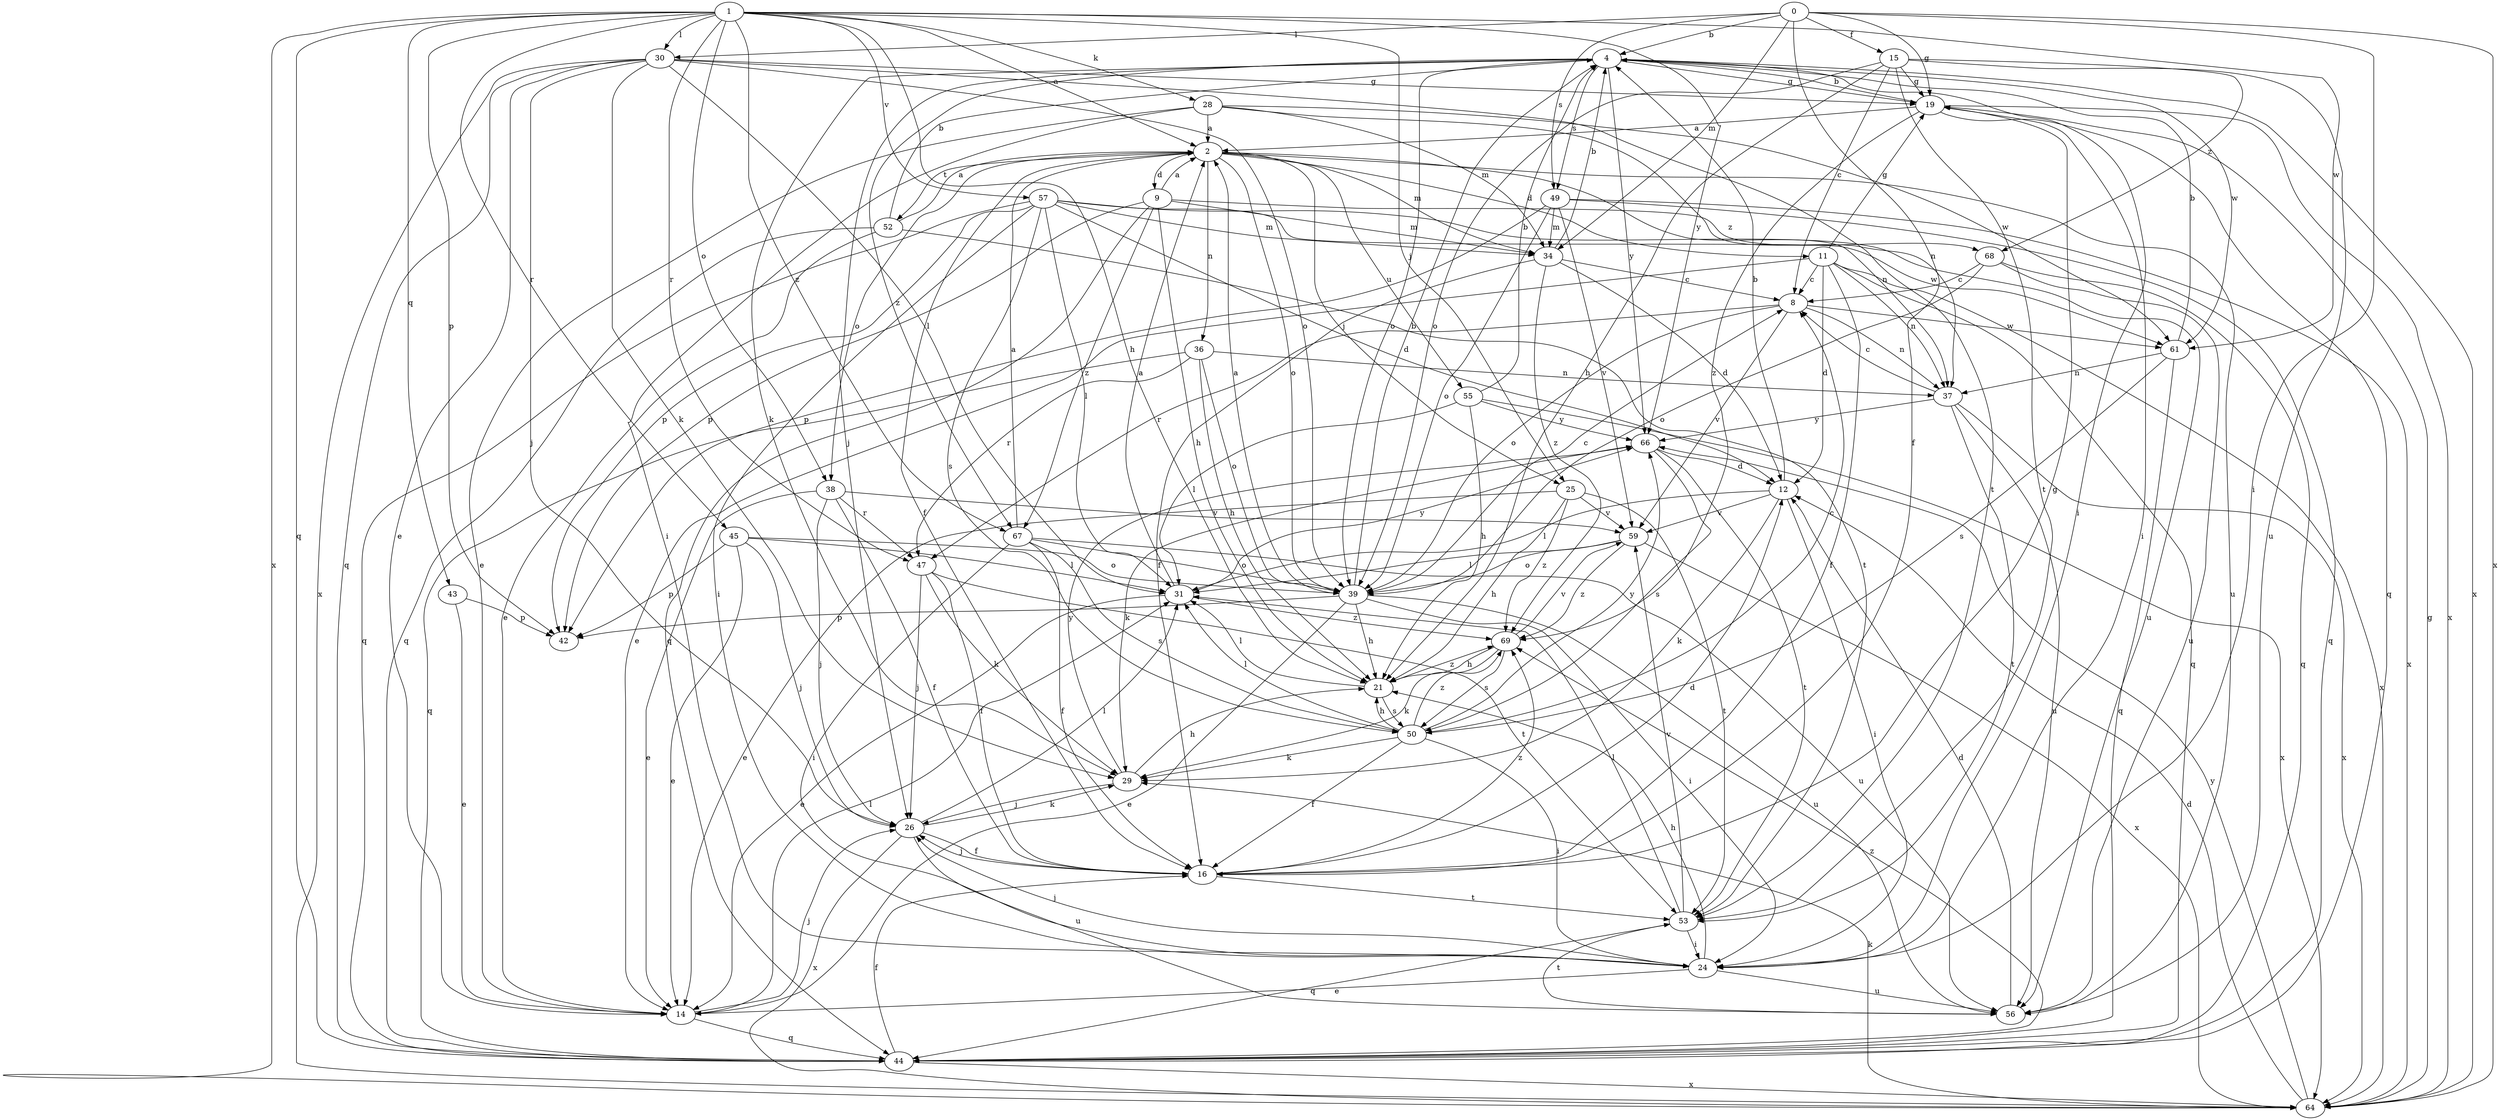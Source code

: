 strict digraph  {
0;
1;
2;
4;
8;
9;
11;
12;
14;
15;
16;
19;
21;
24;
25;
26;
28;
29;
30;
31;
34;
36;
37;
38;
39;
42;
43;
44;
45;
47;
49;
50;
52;
53;
55;
56;
57;
59;
61;
64;
66;
67;
68;
69;
0 -> 4  [label=b];
0 -> 15  [label=f];
0 -> 16  [label=f];
0 -> 19  [label=g];
0 -> 24  [label=i];
0 -> 30  [label=l];
0 -> 34  [label=m];
0 -> 49  [label=s];
0 -> 64  [label=x];
1 -> 2  [label=a];
1 -> 21  [label=h];
1 -> 25  [label=j];
1 -> 28  [label=k];
1 -> 30  [label=l];
1 -> 38  [label=o];
1 -> 42  [label=p];
1 -> 43  [label=q];
1 -> 44  [label=q];
1 -> 45  [label=r];
1 -> 47  [label=r];
1 -> 57  [label=v];
1 -> 61  [label=w];
1 -> 64  [label=x];
1 -> 66  [label=y];
1 -> 67  [label=z];
2 -> 9  [label=d];
2 -> 11  [label=d];
2 -> 16  [label=f];
2 -> 25  [label=j];
2 -> 34  [label=m];
2 -> 36  [label=n];
2 -> 37  [label=n];
2 -> 38  [label=o];
2 -> 39  [label=o];
2 -> 52  [label=t];
2 -> 55  [label=u];
2 -> 56  [label=u];
4 -> 19  [label=g];
4 -> 24  [label=i];
4 -> 26  [label=j];
4 -> 29  [label=k];
4 -> 39  [label=o];
4 -> 49  [label=s];
4 -> 61  [label=w];
4 -> 64  [label=x];
4 -> 66  [label=y];
4 -> 67  [label=z];
8 -> 37  [label=n];
8 -> 39  [label=o];
8 -> 47  [label=r];
8 -> 59  [label=v];
8 -> 61  [label=w];
9 -> 2  [label=a];
9 -> 21  [label=h];
9 -> 34  [label=m];
9 -> 42  [label=p];
9 -> 44  [label=q];
9 -> 67  [label=z];
9 -> 68  [label=z];
11 -> 8  [label=c];
11 -> 12  [label=d];
11 -> 14  [label=e];
11 -> 16  [label=f];
11 -> 19  [label=g];
11 -> 37  [label=n];
11 -> 44  [label=q];
11 -> 64  [label=x];
12 -> 4  [label=b];
12 -> 24  [label=i];
12 -> 29  [label=k];
12 -> 31  [label=l];
12 -> 59  [label=v];
14 -> 26  [label=j];
14 -> 31  [label=l];
14 -> 44  [label=q];
15 -> 8  [label=c];
15 -> 19  [label=g];
15 -> 21  [label=h];
15 -> 39  [label=o];
15 -> 53  [label=t];
15 -> 56  [label=u];
15 -> 68  [label=z];
16 -> 12  [label=d];
16 -> 19  [label=g];
16 -> 26  [label=j];
16 -> 53  [label=t];
16 -> 69  [label=z];
19 -> 2  [label=a];
19 -> 4  [label=b];
19 -> 24  [label=i];
19 -> 44  [label=q];
19 -> 64  [label=x];
19 -> 69  [label=z];
21 -> 31  [label=l];
21 -> 50  [label=s];
21 -> 69  [label=z];
24 -> 14  [label=e];
24 -> 21  [label=h];
24 -> 26  [label=j];
24 -> 56  [label=u];
25 -> 14  [label=e];
25 -> 21  [label=h];
25 -> 53  [label=t];
25 -> 59  [label=v];
25 -> 69  [label=z];
26 -> 16  [label=f];
26 -> 29  [label=k];
26 -> 31  [label=l];
26 -> 56  [label=u];
26 -> 64  [label=x];
28 -> 2  [label=a];
28 -> 14  [label=e];
28 -> 24  [label=i];
28 -> 34  [label=m];
28 -> 37  [label=n];
28 -> 61  [label=w];
29 -> 21  [label=h];
29 -> 26  [label=j];
29 -> 66  [label=y];
30 -> 14  [label=e];
30 -> 19  [label=g];
30 -> 26  [label=j];
30 -> 29  [label=k];
30 -> 31  [label=l];
30 -> 39  [label=o];
30 -> 44  [label=q];
30 -> 53  [label=t];
30 -> 64  [label=x];
31 -> 2  [label=a];
31 -> 14  [label=e];
31 -> 66  [label=y];
31 -> 69  [label=z];
34 -> 4  [label=b];
34 -> 8  [label=c];
34 -> 12  [label=d];
34 -> 16  [label=f];
34 -> 69  [label=z];
36 -> 21  [label=h];
36 -> 37  [label=n];
36 -> 39  [label=o];
36 -> 44  [label=q];
36 -> 47  [label=r];
37 -> 8  [label=c];
37 -> 53  [label=t];
37 -> 56  [label=u];
37 -> 64  [label=x];
37 -> 66  [label=y];
38 -> 14  [label=e];
38 -> 16  [label=f];
38 -> 26  [label=j];
38 -> 47  [label=r];
38 -> 59  [label=v];
39 -> 2  [label=a];
39 -> 4  [label=b];
39 -> 8  [label=c];
39 -> 14  [label=e];
39 -> 21  [label=h];
39 -> 24  [label=i];
39 -> 42  [label=p];
39 -> 56  [label=u];
43 -> 14  [label=e];
43 -> 42  [label=p];
44 -> 16  [label=f];
44 -> 64  [label=x];
44 -> 69  [label=z];
45 -> 14  [label=e];
45 -> 26  [label=j];
45 -> 31  [label=l];
45 -> 39  [label=o];
45 -> 42  [label=p];
47 -> 16  [label=f];
47 -> 26  [label=j];
47 -> 29  [label=k];
47 -> 53  [label=t];
49 -> 34  [label=m];
49 -> 39  [label=o];
49 -> 42  [label=p];
49 -> 44  [label=q];
49 -> 59  [label=v];
49 -> 64  [label=x];
50 -> 8  [label=c];
50 -> 16  [label=f];
50 -> 21  [label=h];
50 -> 24  [label=i];
50 -> 29  [label=k];
50 -> 31  [label=l];
50 -> 66  [label=y];
50 -> 69  [label=z];
52 -> 2  [label=a];
52 -> 4  [label=b];
52 -> 14  [label=e];
52 -> 44  [label=q];
52 -> 53  [label=t];
53 -> 24  [label=i];
53 -> 31  [label=l];
53 -> 44  [label=q];
53 -> 59  [label=v];
55 -> 4  [label=b];
55 -> 21  [label=h];
55 -> 31  [label=l];
55 -> 64  [label=x];
55 -> 66  [label=y];
56 -> 12  [label=d];
56 -> 53  [label=t];
57 -> 12  [label=d];
57 -> 24  [label=i];
57 -> 31  [label=l];
57 -> 34  [label=m];
57 -> 42  [label=p];
57 -> 44  [label=q];
57 -> 50  [label=s];
57 -> 56  [label=u];
57 -> 61  [label=w];
59 -> 31  [label=l];
59 -> 39  [label=o];
59 -> 64  [label=x];
59 -> 69  [label=z];
61 -> 4  [label=b];
61 -> 37  [label=n];
61 -> 44  [label=q];
61 -> 50  [label=s];
64 -> 12  [label=d];
64 -> 19  [label=g];
64 -> 29  [label=k];
64 -> 66  [label=y];
66 -> 12  [label=d];
66 -> 29  [label=k];
66 -> 50  [label=s];
66 -> 53  [label=t];
67 -> 2  [label=a];
67 -> 16  [label=f];
67 -> 24  [label=i];
67 -> 39  [label=o];
67 -> 50  [label=s];
67 -> 56  [label=u];
68 -> 8  [label=c];
68 -> 39  [label=o];
68 -> 44  [label=q];
68 -> 56  [label=u];
69 -> 21  [label=h];
69 -> 29  [label=k];
69 -> 50  [label=s];
69 -> 59  [label=v];
}
